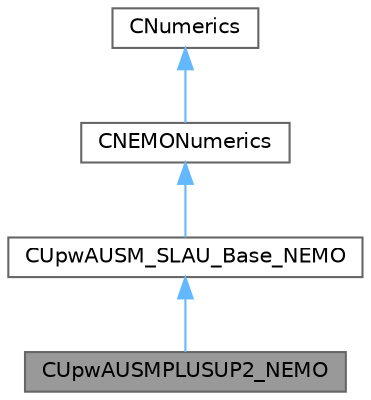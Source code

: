 digraph "CUpwAUSMPLUSUP2_NEMO"
{
 // LATEX_PDF_SIZE
  bgcolor="transparent";
  edge [fontname=Helvetica,fontsize=10,labelfontname=Helvetica,labelfontsize=10];
  node [fontname=Helvetica,fontsize=10,shape=box,height=0.2,width=0.4];
  Node1 [id="Node000001",label="CUpwAUSMPLUSUP2_NEMO",height=0.2,width=0.4,color="gray40", fillcolor="grey60", style="filled", fontcolor="black",tooltip="Class for solving an approximate Riemann AUSM+-up2, Two-Temperature Model. https://doi...."];
  Node2 -> Node1 [id="edge1_Node000001_Node000002",dir="back",color="steelblue1",style="solid",tooltip=" "];
  Node2 [id="Node000002",label="CUpwAUSM_SLAU_Base_NEMO",height=0.2,width=0.4,color="gray40", fillcolor="white", style="filled",URL="$classCUpwAUSM__SLAU__Base__NEMO.html",tooltip="Class for solving an approximate Riemann AUSM."];
  Node3 -> Node2 [id="edge2_Node000002_Node000003",dir="back",color="steelblue1",style="solid",tooltip=" "];
  Node3 [id="Node000003",label="CNEMONumerics",height=0.2,width=0.4,color="gray40", fillcolor="white", style="filled",URL="$classCNEMONumerics.html",tooltip="Base class template NEMO numerics."];
  Node4 -> Node3 [id="edge3_Node000003_Node000004",dir="back",color="steelblue1",style="solid",tooltip=" "];
  Node4 [id="Node000004",label="CNumerics",height=0.2,width=0.4,color="gray40", fillcolor="white", style="filled",URL="$classCNumerics.html",tooltip="Class for defining the numerical methods."];
}
